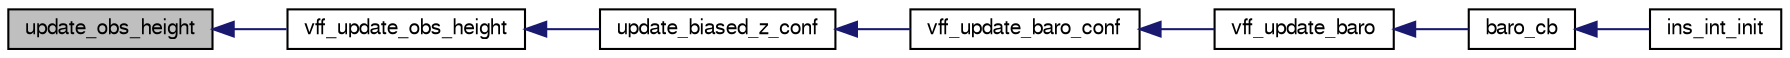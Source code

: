 digraph "update_obs_height"
{
  edge [fontname="FreeSans",fontsize="10",labelfontname="FreeSans",labelfontsize="10"];
  node [fontname="FreeSans",fontsize="10",shape=record];
  rankdir="LR";
  Node1 [label="update_obs_height",height=0.2,width=0.4,color="black", fillcolor="grey75", style="filled", fontcolor="black"];
  Node1 -> Node2 [dir="back",color="midnightblue",fontsize="10",style="solid",fontname="FreeSans"];
  Node2 [label="vff_update_obs_height",height=0.2,width=0.4,color="black", fillcolor="white", style="filled",URL="$vf__extended__float_8c.html#a83945f80d58c4d2844f3b3339ff28193"];
  Node2 -> Node3 [dir="back",color="midnightblue",fontsize="10",style="solid",fontname="FreeSans"];
  Node3 [label="update_biased_z_conf",height=0.2,width=0.4,color="black", fillcolor="white", style="filled",URL="$vf__extended__float_8c.html#a31bb1d175d080d2e051c93c1d2564413",tooltip="Update sensor \"with\" offset (baro, sonar). "];
  Node3 -> Node4 [dir="back",color="midnightblue",fontsize="10",style="solid",fontname="FreeSans"];
  Node4 [label="vff_update_baro_conf",height=0.2,width=0.4,color="black", fillcolor="white", style="filled",URL="$vf__extended__float_8h.html#aa7f8c70d85481ee00728646ab5d82e2a"];
  Node4 -> Node5 [dir="back",color="midnightblue",fontsize="10",style="solid",fontname="FreeSans"];
  Node5 [label="vff_update_baro",height=0.2,width=0.4,color="black", fillcolor="white", style="filled",URL="$vf__extended__float_8h.html#a94b26d899a6d7ca4e26cb7df3f45ef49"];
  Node5 -> Node6 [dir="back",color="midnightblue",fontsize="10",style="solid",fontname="FreeSans"];
  Node6 [label="baro_cb",height=0.2,width=0.4,color="black", fillcolor="white", style="filled",URL="$ins__int_8c.html#a92209191a3ecc53fc4adaafd0fe82933"];
  Node6 -> Node7 [dir="back",color="midnightblue",fontsize="10",style="solid",fontname="FreeSans"];
  Node7 [label="ins_int_init",height=0.2,width=0.4,color="black", fillcolor="white", style="filled",URL="$ins__int_8h.html#a6f47e4e65f9697a961c3bef79e9029e4"];
}
